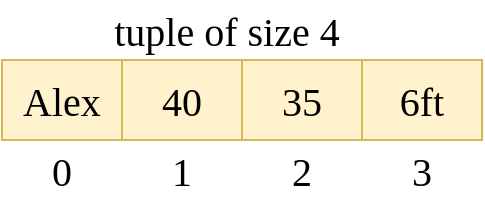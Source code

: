 <mxfile>
    <diagram id="KMVBohtmX-etbej3QUwV" name="Page-1">
        <mxGraphModel dx="1035" dy="900" grid="1" gridSize="10" guides="1" tooltips="1" connect="1" arrows="1" fold="1" page="1" pageScale="1" pageWidth="800" pageHeight="500" math="0" shadow="0">
            <root>
                <mxCell id="0"/>
                <mxCell id="1" parent="0"/>
                <mxCell id="2" value="6ft" style="whiteSpace=wrap;html=1;startSize=0;fontSize=20;fontFamily=Comic Sans MS;fillColor=#fff2cc;strokeColor=#d6b656;movable=1;resizable=1;rotatable=1;deletable=1;editable=1;connectable=1;" vertex="1" parent="1">
                    <mxGeometry x="490" y="180" width="60" height="40" as="geometry"/>
                </mxCell>
                <mxCell id="3" value="tuple of size 4&amp;nbsp;" style="text;html=1;strokeColor=none;fillColor=none;align=center;verticalAlign=middle;whiteSpace=wrap;rounded=0;fontSize=20;fontFamily=Comic Sans MS;movable=1;resizable=1;rotatable=1;deletable=1;editable=1;connectable=1;" vertex="1" parent="1">
                    <mxGeometry x="340" y="150" width="170" height="30" as="geometry"/>
                </mxCell>
                <mxCell id="4" value="35" style="whiteSpace=wrap;html=1;startSize=0;fontSize=20;fontFamily=Comic Sans MS;fillColor=#fff2cc;strokeColor=#d6b656;movable=1;resizable=1;rotatable=1;deletable=1;editable=1;connectable=1;" vertex="1" parent="1">
                    <mxGeometry x="430" y="180" width="60" height="40" as="geometry"/>
                </mxCell>
                <mxCell id="5" value="40" style="whiteSpace=wrap;html=1;startSize=0;fontSize=20;fontFamily=Comic Sans MS;fillColor=#fff2cc;strokeColor=#d6b656;movable=1;resizable=1;rotatable=1;deletable=1;editable=1;connectable=1;" vertex="1" parent="1">
                    <mxGeometry x="370" y="180" width="60" height="40" as="geometry"/>
                </mxCell>
                <mxCell id="6" value="Alex" style="whiteSpace=wrap;html=1;startSize=0;fontSize=20;fontFamily=Comic Sans MS;fillColor=#fff2cc;strokeColor=#d6b656;movable=1;resizable=1;rotatable=1;deletable=1;editable=1;connectable=1;" vertex="1" parent="1">
                    <mxGeometry x="310" y="180" width="60" height="40" as="geometry"/>
                </mxCell>
                <mxCell id="7" value="0" style="text;html=1;strokeColor=none;fillColor=none;align=center;verticalAlign=middle;whiteSpace=wrap;rounded=0;fontFamily=Comic Sans MS;fontSize=20;movable=1;resizable=1;rotatable=1;deletable=1;editable=1;connectable=1;" vertex="1" parent="1">
                    <mxGeometry x="310" y="220" width="60" height="30" as="geometry"/>
                </mxCell>
                <mxCell id="8" value="1" style="text;html=1;strokeColor=none;fillColor=none;align=center;verticalAlign=middle;whiteSpace=wrap;rounded=0;fontFamily=Comic Sans MS;fontSize=20;movable=1;resizable=1;rotatable=1;deletable=1;editable=1;connectable=1;" vertex="1" parent="1">
                    <mxGeometry x="370" y="220" width="60" height="30" as="geometry"/>
                </mxCell>
                <mxCell id="9" value="2" style="text;html=1;strokeColor=none;fillColor=none;align=center;verticalAlign=middle;whiteSpace=wrap;rounded=0;fontFamily=Comic Sans MS;fontSize=20;movable=1;resizable=1;rotatable=1;deletable=1;editable=1;connectable=1;" vertex="1" parent="1">
                    <mxGeometry x="430" y="220" width="60" height="30" as="geometry"/>
                </mxCell>
                <mxCell id="10" value="3" style="text;html=1;strokeColor=none;fillColor=none;align=center;verticalAlign=middle;whiteSpace=wrap;rounded=0;fontFamily=Comic Sans MS;fontSize=20;movable=1;resizable=1;rotatable=1;deletable=1;editable=1;connectable=1;" vertex="1" parent="1">
                    <mxGeometry x="490" y="220" width="60" height="30" as="geometry"/>
                </mxCell>
            </root>
        </mxGraphModel>
    </diagram>
</mxfile>